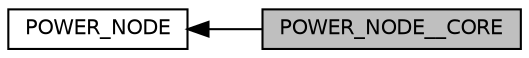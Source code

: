digraph "POWER_NODE__CORE"
{
  edge [fontname="Helvetica",fontsize="10",labelfontname="Helvetica",labelfontsize="10"];
  node [fontname="Helvetica",fontsize="10",shape=record];
  rankdir=LR;
  Node0 [label="POWER_NODE__CORE",height=0.2,width=0.4,color="black", fillcolor="grey75", style="filled", fontcolor="black"];
  Node1 [label="POWER_NODE",height=0.2,width=0.4,color="black", fillcolor="white", style="filled",URL="$group___p_o_w_e_r___n_o_d_e.html"];
  Node1->Node0 [shape=plaintext, dir="back", style="solid"];
}
